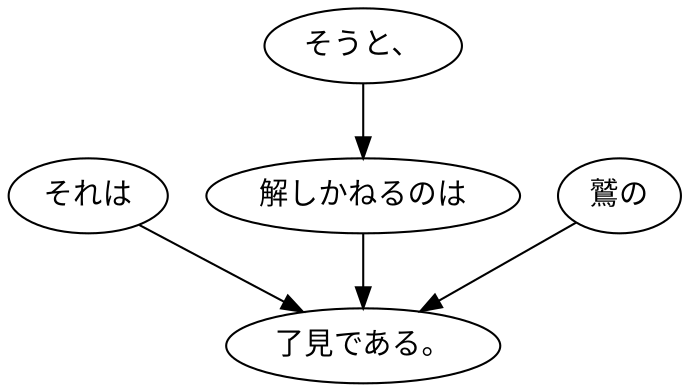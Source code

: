 digraph graph4949 {
	node0 [label="それは"];
	node1 [label="そうと、"];
	node2 [label="解しかねるのは"];
	node3 [label="鷲の"];
	node4 [label="了見である。"];
	node0 -> node4;
	node1 -> node2;
	node2 -> node4;
	node3 -> node4;
}
